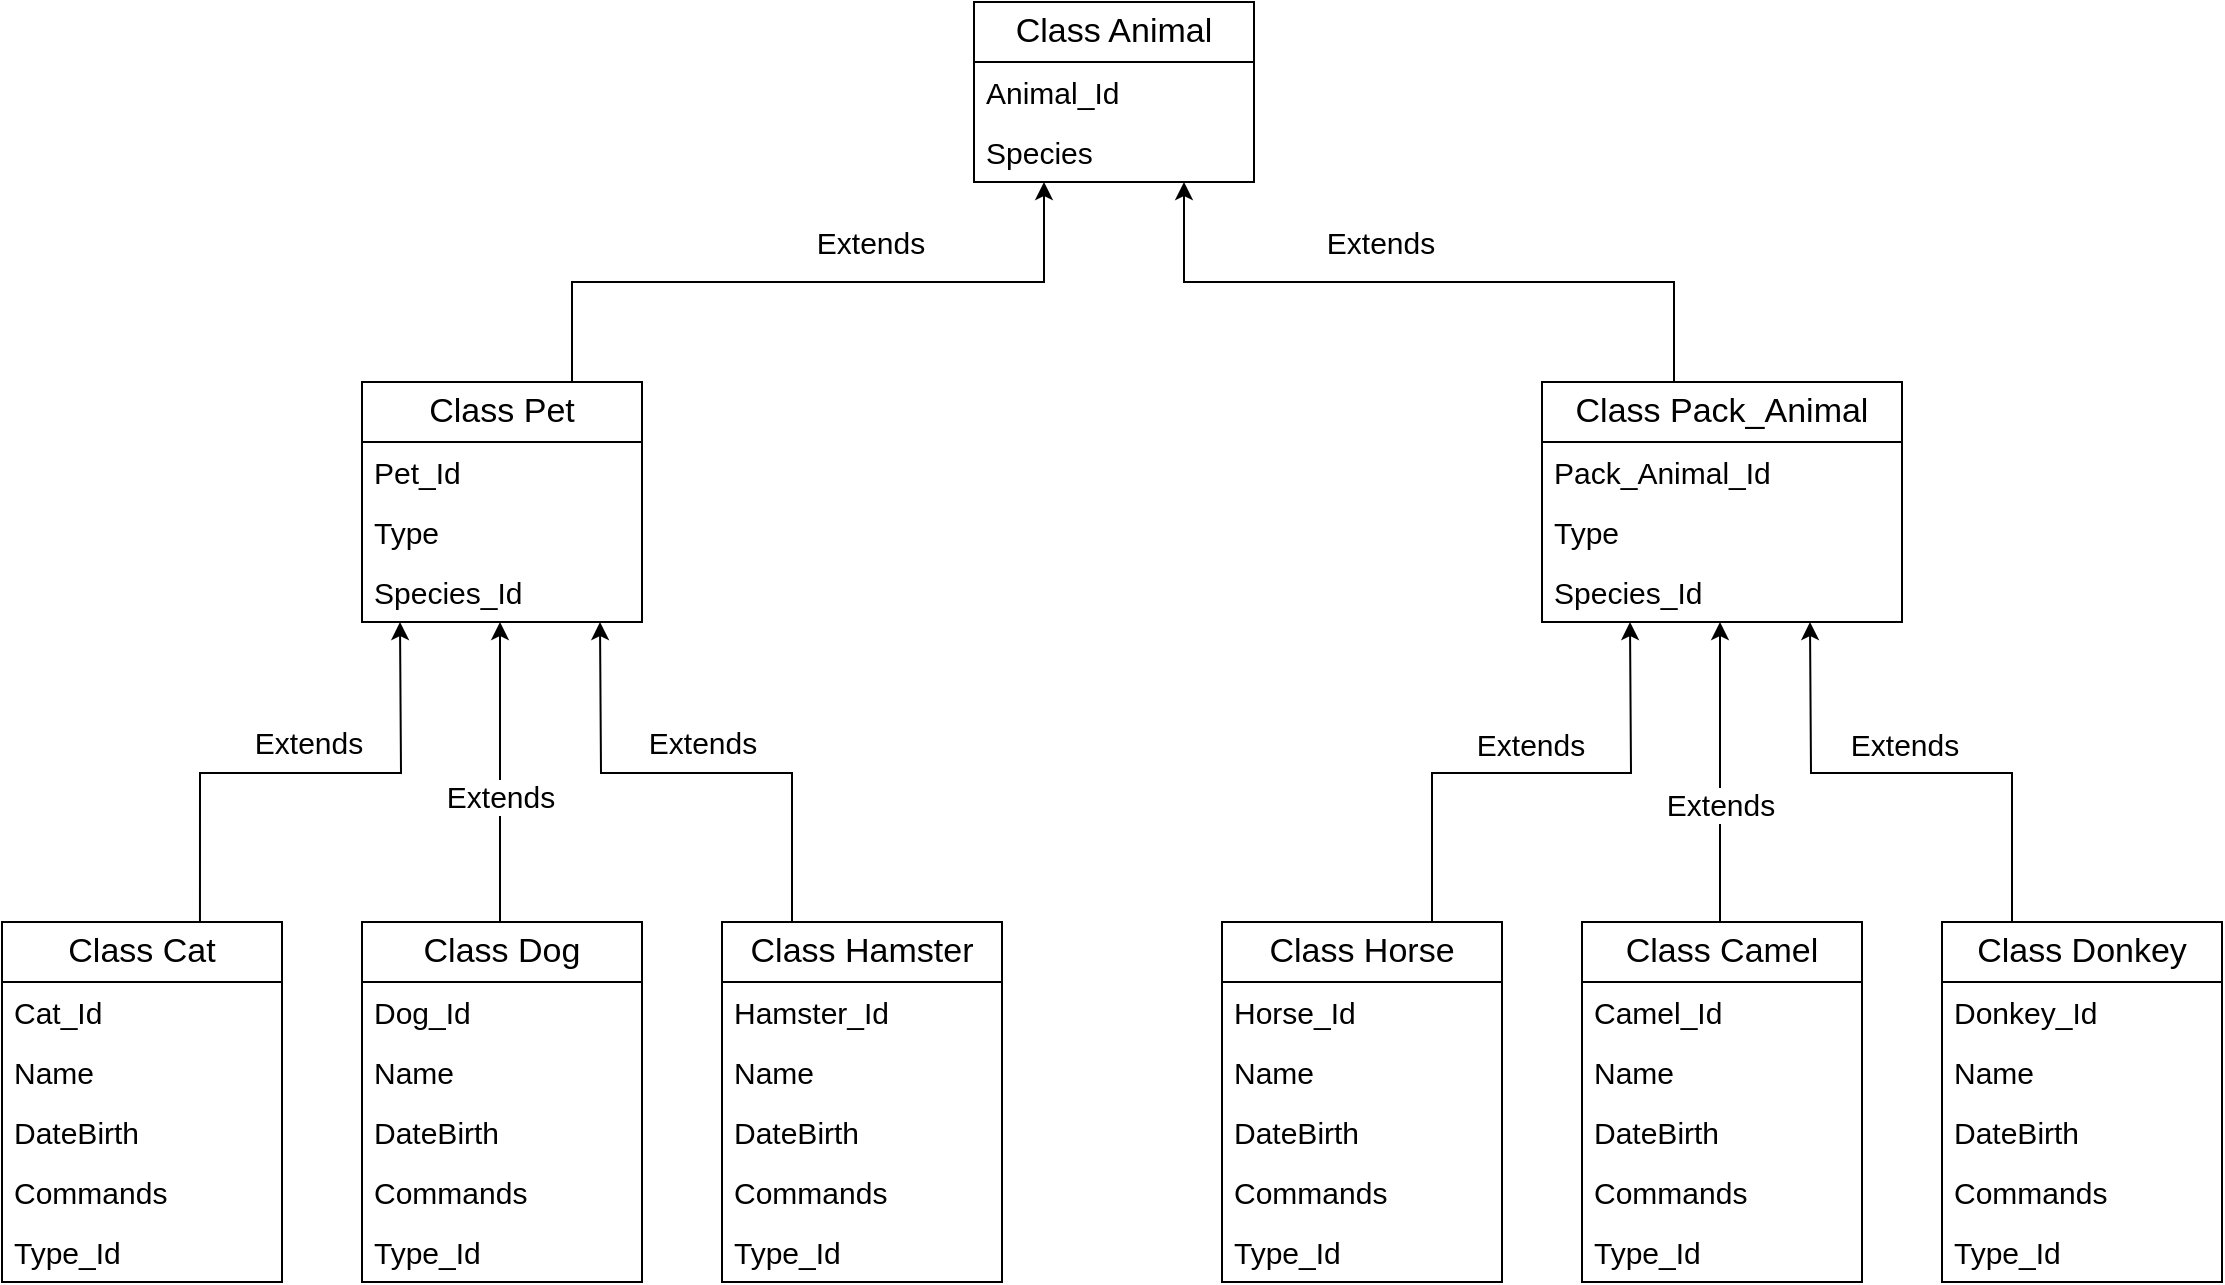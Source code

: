 <mxfile version="24.7.16">
  <diagram name="Страница — 1" id="5dr8vbnwlnJi8IfyyyjK">
    <mxGraphModel dx="2423" dy="680" grid="1" gridSize="10" guides="1" tooltips="1" connect="1" arrows="1" fold="1" page="1" pageScale="1" pageWidth="1169" pageHeight="827" math="0" shadow="0">
      <root>
        <mxCell id="0" />
        <mxCell id="1" parent="0" />
        <mxCell id="h898WmTAqoc_onu0fVNP-1" value="&lt;font style=&quot;font-size: 17px;&quot;&gt;Class Animal&lt;/font&gt;" style="swimlane;fontStyle=0;childLayout=stackLayout;horizontal=1;startSize=30;horizontalStack=0;resizeParent=1;resizeParentMax=0;resizeLast=0;collapsible=1;marginBottom=0;whiteSpace=wrap;html=1;fontSize=15;" parent="1" vertex="1">
          <mxGeometry x="-654" y="80" width="140" height="90" as="geometry" />
        </mxCell>
        <mxCell id="h898WmTAqoc_onu0fVNP-107" value="Animal_Id" style="text;strokeColor=none;fillColor=none;align=left;verticalAlign=middle;spacingLeft=4;spacingRight=4;overflow=hidden;points=[[0,0.5],[1,0.5]];portConstraint=eastwest;rotatable=0;whiteSpace=wrap;html=1;fontSize=15;" parent="h898WmTAqoc_onu0fVNP-1" vertex="1">
          <mxGeometry y="30" width="140" height="30" as="geometry" />
        </mxCell>
        <mxCell id="h898WmTAqoc_onu0fVNP-108" value="Species" style="text;strokeColor=none;fillColor=none;align=left;verticalAlign=middle;spacingLeft=4;spacingRight=4;overflow=hidden;points=[[0,0.5],[1,0.5]];portConstraint=eastwest;rotatable=0;whiteSpace=wrap;html=1;fontSize=15;" parent="h898WmTAqoc_onu0fVNP-1" vertex="1">
          <mxGeometry y="60" width="140" height="30" as="geometry" />
        </mxCell>
        <mxCell id="h898WmTAqoc_onu0fVNP-50" value="" style="endArrow=classic;html=1;rounded=0;exitX=0.75;exitY=0;exitDx=0;exitDy=0;edgeStyle=orthogonalEdgeStyle;entryX=0.25;entryY=1;entryDx=0;entryDy=0;" parent="1" target="h898WmTAqoc_onu0fVNP-1" edge="1">
          <mxGeometry width="50" height="50" relative="1" as="geometry">
            <mxPoint x="-855.0" y="270" as="sourcePoint" />
            <mxPoint x="-460" y="260" as="targetPoint" />
            <Array as="points">
              <mxPoint x="-855" y="220" />
              <mxPoint x="-619" y="220" />
            </Array>
          </mxGeometry>
        </mxCell>
        <mxCell id="h898WmTAqoc_onu0fVNP-61" value="&lt;font style=&quot;font-size: 15px;&quot;&gt;Extends&lt;/font&gt;" style="edgeLabel;html=1;align=center;verticalAlign=middle;resizable=0;points=[];" parent="h898WmTAqoc_onu0fVNP-50" vertex="1" connectable="0">
          <mxGeometry x="0.184" relative="1" as="geometry">
            <mxPoint y="-20" as="offset" />
          </mxGeometry>
        </mxCell>
        <mxCell id="h898WmTAqoc_onu0fVNP-51" value="" style="endArrow=classic;html=1;rounded=0;exitX=0.75;exitY=0;exitDx=0;exitDy=0;edgeStyle=orthogonalEdgeStyle;entryX=0.75;entryY=1;entryDx=0;entryDy=0;" parent="1" target="h898WmTAqoc_onu0fVNP-1" edge="1">
          <mxGeometry width="50" height="50" relative="1" as="geometry">
            <mxPoint x="-303.997" y="270" as="sourcePoint" />
            <mxPoint x="-539.997" y="140" as="targetPoint" />
            <Array as="points">
              <mxPoint x="-304" y="220" />
              <mxPoint x="-549" y="220" />
            </Array>
          </mxGeometry>
        </mxCell>
        <mxCell id="h898WmTAqoc_onu0fVNP-62" value="&lt;font style=&quot;font-size: 15px;&quot;&gt;Extends&lt;/font&gt;" style="edgeLabel;html=1;align=center;verticalAlign=middle;resizable=0;points=[];" parent="h898WmTAqoc_onu0fVNP-51" vertex="1" connectable="0">
          <mxGeometry x="0.143" y="-3" relative="1" as="geometry">
            <mxPoint y="-17" as="offset" />
          </mxGeometry>
        </mxCell>
        <mxCell id="h898WmTAqoc_onu0fVNP-52" value="" style="endArrow=classic;html=1;rounded=0;exitX=0.707;exitY=0;exitDx=0;exitDy=0;edgeStyle=orthogonalEdgeStyle;exitPerimeter=0;" parent="1" source="h898WmTAqoc_onu0fVNP-72" edge="1">
          <mxGeometry width="50" height="50" relative="1" as="geometry">
            <mxPoint x="-1036.0" y="540" as="sourcePoint" />
            <mxPoint x="-941" y="390" as="targetPoint" />
          </mxGeometry>
        </mxCell>
        <mxCell id="h898WmTAqoc_onu0fVNP-63" value="Extends" style="edgeLabel;html=1;align=center;verticalAlign=middle;resizable=0;points=[];fontSize=15;" parent="h898WmTAqoc_onu0fVNP-52" vertex="1" connectable="0">
          <mxGeometry x="0.021" relative="1" as="geometry">
            <mxPoint y="-16" as="offset" />
          </mxGeometry>
        </mxCell>
        <mxCell id="h898WmTAqoc_onu0fVNP-53" value="" style="endArrow=classic;html=1;rounded=0;exitX=0.5;exitY=0;exitDx=0;exitDy=0;entryX=0.5;entryY=1;entryDx=0;entryDy=0;" parent="1" edge="1">
          <mxGeometry width="50" height="50" relative="1" as="geometry">
            <mxPoint x="-891.0" y="540" as="sourcePoint" />
            <mxPoint x="-891.0" y="390" as="targetPoint" />
          </mxGeometry>
        </mxCell>
        <mxCell id="h898WmTAqoc_onu0fVNP-64" value="Extends" style="edgeLabel;html=1;align=center;verticalAlign=middle;resizable=0;points=[];fontSize=15;" parent="h898WmTAqoc_onu0fVNP-53" vertex="1" connectable="0">
          <mxGeometry x="-0.16" y="-3" relative="1" as="geometry">
            <mxPoint x="-3" as="offset" />
          </mxGeometry>
        </mxCell>
        <mxCell id="h898WmTAqoc_onu0fVNP-55" value="" style="endArrow=classic;html=1;rounded=0;exitX=0.25;exitY=0;exitDx=0;exitDy=0;edgeStyle=orthogonalEdgeStyle;" parent="1" source="h898WmTAqoc_onu0fVNP-80" edge="1">
          <mxGeometry width="50" height="50" relative="1" as="geometry">
            <mxPoint x="-746" y="540" as="sourcePoint" />
            <mxPoint x="-841" y="390" as="targetPoint" />
          </mxGeometry>
        </mxCell>
        <mxCell id="h898WmTAqoc_onu0fVNP-65" value="Extends" style="edgeLabel;html=1;align=center;verticalAlign=middle;resizable=0;points=[];fontSize=15;" parent="h898WmTAqoc_onu0fVNP-55" vertex="1" connectable="0">
          <mxGeometry x="-0.122" y="2" relative="1" as="geometry">
            <mxPoint x="-12" y="-18" as="offset" />
          </mxGeometry>
        </mxCell>
        <mxCell id="h898WmTAqoc_onu0fVNP-57" value="" style="endArrow=classic;html=1;rounded=0;exitX=0.5;exitY=0;exitDx=0;exitDy=0;entryX=0.5;entryY=1;entryDx=0;entryDy=0;" parent="1" edge="1">
          <mxGeometry width="50" height="50" relative="1" as="geometry">
            <mxPoint x="-281" y="540" as="sourcePoint" />
            <mxPoint x="-281" y="390" as="targetPoint" />
          </mxGeometry>
        </mxCell>
        <mxCell id="h898WmTAqoc_onu0fVNP-68" value="Extends" style="edgeLabel;html=1;align=center;verticalAlign=middle;resizable=0;points=[];fontSize=15;" parent="h898WmTAqoc_onu0fVNP-57" vertex="1" connectable="0">
          <mxGeometry x="-0.216" y="3" relative="1" as="geometry">
            <mxPoint x="3" as="offset" />
          </mxGeometry>
        </mxCell>
        <mxCell id="h898WmTAqoc_onu0fVNP-59" value="" style="endArrow=classic;html=1;rounded=0;exitX=0.75;exitY=0;exitDx=0;exitDy=0;entryX=0.25;entryY=1;entryDx=0;entryDy=0;edgeStyle=orthogonalEdgeStyle;" parent="1" source="h898WmTAqoc_onu0fVNP-84" edge="1">
          <mxGeometry width="50" height="50" relative="1" as="geometry">
            <mxPoint x="-426" y="540" as="sourcePoint" />
            <mxPoint x="-326" y="390" as="targetPoint" />
          </mxGeometry>
        </mxCell>
        <mxCell id="h898WmTAqoc_onu0fVNP-66" value="Extends" style="edgeLabel;html=1;align=center;verticalAlign=middle;resizable=0;points=[];fontSize=15;" parent="h898WmTAqoc_onu0fVNP-59" vertex="1" connectable="0">
          <mxGeometry x="-0.012" y="-2" relative="1" as="geometry">
            <mxPoint y="-17" as="offset" />
          </mxGeometry>
        </mxCell>
        <mxCell id="h898WmTAqoc_onu0fVNP-60" value="" style="endArrow=classic;html=1;rounded=0;exitX=0.25;exitY=0;exitDx=0;exitDy=0;entryX=0.75;entryY=1;entryDx=0;entryDy=0;edgeStyle=orthogonalEdgeStyle;" parent="1" source="h898WmTAqoc_onu0fVNP-92" edge="1">
          <mxGeometry width="50" height="50" relative="1" as="geometry">
            <mxPoint x="-136" y="540" as="sourcePoint" />
            <mxPoint x="-236" y="390" as="targetPoint" />
          </mxGeometry>
        </mxCell>
        <mxCell id="h898WmTAqoc_onu0fVNP-67" value="Extends" style="edgeLabel;html=1;align=center;verticalAlign=middle;resizable=0;points=[];fontSize=15;" parent="h898WmTAqoc_onu0fVNP-60" vertex="1" connectable="0">
          <mxGeometry x="0.028" y="4" relative="1" as="geometry">
            <mxPoint y="-19" as="offset" />
          </mxGeometry>
        </mxCell>
        <mxCell id="h898WmTAqoc_onu0fVNP-72" value="&lt;font style=&quot;font-size: 17px;&quot;&gt;Class Cat&lt;/font&gt;" style="swimlane;fontStyle=0;childLayout=stackLayout;horizontal=1;startSize=30;horizontalStack=0;resizeParent=1;resizeParentMax=0;resizeLast=0;collapsible=1;marginBottom=0;whiteSpace=wrap;html=1;" parent="1" vertex="1">
          <mxGeometry x="-1140" y="540" width="140" height="180" as="geometry" />
        </mxCell>
        <mxCell id="h898WmTAqoc_onu0fVNP-121" value="Cat_Id" style="text;strokeColor=none;fillColor=none;align=left;verticalAlign=middle;spacingLeft=4;spacingRight=4;overflow=hidden;points=[[0,0.5],[1,0.5]];portConstraint=eastwest;rotatable=0;whiteSpace=wrap;html=1;fontSize=15;" parent="h898WmTAqoc_onu0fVNP-72" vertex="1">
          <mxGeometry y="30" width="140" height="30" as="geometry" />
        </mxCell>
        <mxCell id="h898WmTAqoc_onu0fVNP-117" value="Name" style="text;strokeColor=none;fillColor=none;align=left;verticalAlign=middle;spacingLeft=4;spacingRight=4;overflow=hidden;points=[[0,0.5],[1,0.5]];portConstraint=eastwest;rotatable=0;whiteSpace=wrap;html=1;fontSize=15;" parent="h898WmTAqoc_onu0fVNP-72" vertex="1">
          <mxGeometry y="60" width="140" height="30" as="geometry" />
        </mxCell>
        <mxCell id="h898WmTAqoc_onu0fVNP-120" value="DateBirth" style="text;strokeColor=none;fillColor=none;align=left;verticalAlign=middle;spacingLeft=4;spacingRight=4;overflow=hidden;points=[[0,0.5],[1,0.5]];portConstraint=eastwest;rotatable=0;whiteSpace=wrap;html=1;fontSize=15;" parent="h898WmTAqoc_onu0fVNP-72" vertex="1">
          <mxGeometry y="90" width="140" height="30" as="geometry" />
        </mxCell>
        <mxCell id="h898WmTAqoc_onu0fVNP-119" value="Commands" style="text;strokeColor=none;fillColor=none;align=left;verticalAlign=middle;spacingLeft=4;spacingRight=4;overflow=hidden;points=[[0,0.5],[1,0.5]];portConstraint=eastwest;rotatable=0;whiteSpace=wrap;html=1;fontSize=15;" parent="h898WmTAqoc_onu0fVNP-72" vertex="1">
          <mxGeometry y="120" width="140" height="30" as="geometry" />
        </mxCell>
        <mxCell id="h898WmTAqoc_onu0fVNP-118" value="Type_Id" style="text;strokeColor=none;fillColor=none;align=left;verticalAlign=middle;spacingLeft=4;spacingRight=4;overflow=hidden;points=[[0,0.5],[1,0.5]];portConstraint=eastwest;rotatable=0;whiteSpace=wrap;html=1;fontSize=15;" parent="h898WmTAqoc_onu0fVNP-72" vertex="1">
          <mxGeometry y="150" width="140" height="30" as="geometry" />
        </mxCell>
        <mxCell id="h898WmTAqoc_onu0fVNP-76" value="&lt;font style=&quot;font-size: 17px;&quot;&gt;Class Dog&lt;/font&gt;" style="swimlane;fontStyle=0;childLayout=stackLayout;horizontal=1;startSize=30;horizontalStack=0;resizeParent=1;resizeParentMax=0;resizeLast=0;collapsible=1;marginBottom=0;whiteSpace=wrap;html=1;" parent="1" vertex="1">
          <mxGeometry x="-960" y="540" width="140" height="180" as="geometry" />
        </mxCell>
        <mxCell id="h898WmTAqoc_onu0fVNP-122" value="Dog_Id" style="text;strokeColor=none;fillColor=none;align=left;verticalAlign=middle;spacingLeft=4;spacingRight=4;overflow=hidden;points=[[0,0.5],[1,0.5]];portConstraint=eastwest;rotatable=0;whiteSpace=wrap;html=1;fontSize=15;" parent="h898WmTAqoc_onu0fVNP-76" vertex="1">
          <mxGeometry y="30" width="140" height="30" as="geometry" />
        </mxCell>
        <mxCell id="h898WmTAqoc_onu0fVNP-123" value="Name" style="text;strokeColor=none;fillColor=none;align=left;verticalAlign=middle;spacingLeft=4;spacingRight=4;overflow=hidden;points=[[0,0.5],[1,0.5]];portConstraint=eastwest;rotatable=0;whiteSpace=wrap;html=1;fontSize=15;" parent="h898WmTAqoc_onu0fVNP-76" vertex="1">
          <mxGeometry y="60" width="140" height="30" as="geometry" />
        </mxCell>
        <mxCell id="h898WmTAqoc_onu0fVNP-124" value="DateBirth" style="text;strokeColor=none;fillColor=none;align=left;verticalAlign=middle;spacingLeft=4;spacingRight=4;overflow=hidden;points=[[0,0.5],[1,0.5]];portConstraint=eastwest;rotatable=0;whiteSpace=wrap;html=1;fontSize=15;" parent="h898WmTAqoc_onu0fVNP-76" vertex="1">
          <mxGeometry y="90" width="140" height="30" as="geometry" />
        </mxCell>
        <mxCell id="h898WmTAqoc_onu0fVNP-125" value="Commands" style="text;strokeColor=none;fillColor=none;align=left;verticalAlign=middle;spacingLeft=4;spacingRight=4;overflow=hidden;points=[[0,0.5],[1,0.5]];portConstraint=eastwest;rotatable=0;whiteSpace=wrap;html=1;fontSize=15;" parent="h898WmTAqoc_onu0fVNP-76" vertex="1">
          <mxGeometry y="120" width="140" height="30" as="geometry" />
        </mxCell>
        <mxCell id="h898WmTAqoc_onu0fVNP-126" value="Type_Id" style="text;strokeColor=none;fillColor=none;align=left;verticalAlign=middle;spacingLeft=4;spacingRight=4;overflow=hidden;points=[[0,0.5],[1,0.5]];portConstraint=eastwest;rotatable=0;whiteSpace=wrap;html=1;fontSize=15;" parent="h898WmTAqoc_onu0fVNP-76" vertex="1">
          <mxGeometry y="150" width="140" height="30" as="geometry" />
        </mxCell>
        <mxCell id="h898WmTAqoc_onu0fVNP-80" value="&lt;font style=&quot;font-size: 17px;&quot;&gt;Class Hamster&lt;/font&gt;" style="swimlane;fontStyle=0;childLayout=stackLayout;horizontal=1;startSize=30;horizontalStack=0;resizeParent=1;resizeParentMax=0;resizeLast=0;collapsible=1;marginBottom=0;whiteSpace=wrap;html=1;" parent="1" vertex="1">
          <mxGeometry x="-780" y="540" width="140" height="180" as="geometry" />
        </mxCell>
        <mxCell id="h898WmTAqoc_onu0fVNP-127" value="Hamster_Id" style="text;strokeColor=none;fillColor=none;align=left;verticalAlign=middle;spacingLeft=4;spacingRight=4;overflow=hidden;points=[[0,0.5],[1,0.5]];portConstraint=eastwest;rotatable=0;whiteSpace=wrap;html=1;fontSize=15;" parent="h898WmTAqoc_onu0fVNP-80" vertex="1">
          <mxGeometry y="30" width="140" height="30" as="geometry" />
        </mxCell>
        <mxCell id="h898WmTAqoc_onu0fVNP-128" value="Name" style="text;strokeColor=none;fillColor=none;align=left;verticalAlign=middle;spacingLeft=4;spacingRight=4;overflow=hidden;points=[[0,0.5],[1,0.5]];portConstraint=eastwest;rotatable=0;whiteSpace=wrap;html=1;fontSize=15;" parent="h898WmTAqoc_onu0fVNP-80" vertex="1">
          <mxGeometry y="60" width="140" height="30" as="geometry" />
        </mxCell>
        <mxCell id="h898WmTAqoc_onu0fVNP-129" value="DateBirth" style="text;strokeColor=none;fillColor=none;align=left;verticalAlign=middle;spacingLeft=4;spacingRight=4;overflow=hidden;points=[[0,0.5],[1,0.5]];portConstraint=eastwest;rotatable=0;whiteSpace=wrap;html=1;fontSize=15;" parent="h898WmTAqoc_onu0fVNP-80" vertex="1">
          <mxGeometry y="90" width="140" height="30" as="geometry" />
        </mxCell>
        <mxCell id="h898WmTAqoc_onu0fVNP-130" value="Commands" style="text;strokeColor=none;fillColor=none;align=left;verticalAlign=middle;spacingLeft=4;spacingRight=4;overflow=hidden;points=[[0,0.5],[1,0.5]];portConstraint=eastwest;rotatable=0;whiteSpace=wrap;html=1;fontSize=15;" parent="h898WmTAqoc_onu0fVNP-80" vertex="1">
          <mxGeometry y="120" width="140" height="30" as="geometry" />
        </mxCell>
        <mxCell id="h898WmTAqoc_onu0fVNP-131" value="Type_Id" style="text;strokeColor=none;fillColor=none;align=left;verticalAlign=middle;spacingLeft=4;spacingRight=4;overflow=hidden;points=[[0,0.5],[1,0.5]];portConstraint=eastwest;rotatable=0;whiteSpace=wrap;html=1;fontSize=15;" parent="h898WmTAqoc_onu0fVNP-80" vertex="1">
          <mxGeometry y="150" width="140" height="30" as="geometry" />
        </mxCell>
        <mxCell id="h898WmTAqoc_onu0fVNP-84" value="&lt;font style=&quot;font-size: 17px;&quot;&gt;Class Horse&lt;/font&gt;" style="swimlane;fontStyle=0;childLayout=stackLayout;horizontal=1;startSize=30;horizontalStack=0;resizeParent=1;resizeParentMax=0;resizeLast=0;collapsible=1;marginBottom=0;whiteSpace=wrap;html=1;" parent="1" vertex="1">
          <mxGeometry x="-530" y="540" width="140" height="180" as="geometry" />
        </mxCell>
        <mxCell id="h898WmTAqoc_onu0fVNP-132" value="Horse_Id" style="text;strokeColor=none;fillColor=none;align=left;verticalAlign=middle;spacingLeft=4;spacingRight=4;overflow=hidden;points=[[0,0.5],[1,0.5]];portConstraint=eastwest;rotatable=0;whiteSpace=wrap;html=1;fontSize=15;" parent="h898WmTAqoc_onu0fVNP-84" vertex="1">
          <mxGeometry y="30" width="140" height="30" as="geometry" />
        </mxCell>
        <mxCell id="h898WmTAqoc_onu0fVNP-133" value="Name" style="text;strokeColor=none;fillColor=none;align=left;verticalAlign=middle;spacingLeft=4;spacingRight=4;overflow=hidden;points=[[0,0.5],[1,0.5]];portConstraint=eastwest;rotatable=0;whiteSpace=wrap;html=1;fontSize=15;" parent="h898WmTAqoc_onu0fVNP-84" vertex="1">
          <mxGeometry y="60" width="140" height="30" as="geometry" />
        </mxCell>
        <mxCell id="h898WmTAqoc_onu0fVNP-134" value="DateBirth" style="text;strokeColor=none;fillColor=none;align=left;verticalAlign=middle;spacingLeft=4;spacingRight=4;overflow=hidden;points=[[0,0.5],[1,0.5]];portConstraint=eastwest;rotatable=0;whiteSpace=wrap;html=1;fontSize=15;" parent="h898WmTAqoc_onu0fVNP-84" vertex="1">
          <mxGeometry y="90" width="140" height="30" as="geometry" />
        </mxCell>
        <mxCell id="h898WmTAqoc_onu0fVNP-135" value="Commands" style="text;strokeColor=none;fillColor=none;align=left;verticalAlign=middle;spacingLeft=4;spacingRight=4;overflow=hidden;points=[[0,0.5],[1,0.5]];portConstraint=eastwest;rotatable=0;whiteSpace=wrap;html=1;fontSize=15;" parent="h898WmTAqoc_onu0fVNP-84" vertex="1">
          <mxGeometry y="120" width="140" height="30" as="geometry" />
        </mxCell>
        <mxCell id="h898WmTAqoc_onu0fVNP-136" value="Type_Id" style="text;strokeColor=none;fillColor=none;align=left;verticalAlign=middle;spacingLeft=4;spacingRight=4;overflow=hidden;points=[[0,0.5],[1,0.5]];portConstraint=eastwest;rotatable=0;whiteSpace=wrap;html=1;fontSize=15;" parent="h898WmTAqoc_onu0fVNP-84" vertex="1">
          <mxGeometry y="150" width="140" height="30" as="geometry" />
        </mxCell>
        <mxCell id="h898WmTAqoc_onu0fVNP-88" value="&lt;font style=&quot;font-size: 17px;&quot;&gt;Class Camel&lt;/font&gt;" style="swimlane;fontStyle=0;childLayout=stackLayout;horizontal=1;startSize=30;horizontalStack=0;resizeParent=1;resizeParentMax=0;resizeLast=0;collapsible=1;marginBottom=0;whiteSpace=wrap;html=1;" parent="1" vertex="1">
          <mxGeometry x="-350" y="540" width="140" height="180" as="geometry" />
        </mxCell>
        <mxCell id="h898WmTAqoc_onu0fVNP-137" value="Camel_Id" style="text;strokeColor=none;fillColor=none;align=left;verticalAlign=middle;spacingLeft=4;spacingRight=4;overflow=hidden;points=[[0,0.5],[1,0.5]];portConstraint=eastwest;rotatable=0;whiteSpace=wrap;html=1;fontSize=15;" parent="h898WmTAqoc_onu0fVNP-88" vertex="1">
          <mxGeometry y="30" width="140" height="30" as="geometry" />
        </mxCell>
        <mxCell id="h898WmTAqoc_onu0fVNP-138" value="Name" style="text;strokeColor=none;fillColor=none;align=left;verticalAlign=middle;spacingLeft=4;spacingRight=4;overflow=hidden;points=[[0,0.5],[1,0.5]];portConstraint=eastwest;rotatable=0;whiteSpace=wrap;html=1;fontSize=15;" parent="h898WmTAqoc_onu0fVNP-88" vertex="1">
          <mxGeometry y="60" width="140" height="30" as="geometry" />
        </mxCell>
        <mxCell id="h898WmTAqoc_onu0fVNP-139" value="DateBirth" style="text;strokeColor=none;fillColor=none;align=left;verticalAlign=middle;spacingLeft=4;spacingRight=4;overflow=hidden;points=[[0,0.5],[1,0.5]];portConstraint=eastwest;rotatable=0;whiteSpace=wrap;html=1;fontSize=15;" parent="h898WmTAqoc_onu0fVNP-88" vertex="1">
          <mxGeometry y="90" width="140" height="30" as="geometry" />
        </mxCell>
        <mxCell id="h898WmTAqoc_onu0fVNP-140" value="Commands" style="text;strokeColor=none;fillColor=none;align=left;verticalAlign=middle;spacingLeft=4;spacingRight=4;overflow=hidden;points=[[0,0.5],[1,0.5]];portConstraint=eastwest;rotatable=0;whiteSpace=wrap;html=1;fontSize=15;" parent="h898WmTAqoc_onu0fVNP-88" vertex="1">
          <mxGeometry y="120" width="140" height="30" as="geometry" />
        </mxCell>
        <mxCell id="h898WmTAqoc_onu0fVNP-141" value="Type_Id" style="text;strokeColor=none;fillColor=none;align=left;verticalAlign=middle;spacingLeft=4;spacingRight=4;overflow=hidden;points=[[0,0.5],[1,0.5]];portConstraint=eastwest;rotatable=0;whiteSpace=wrap;html=1;fontSize=15;" parent="h898WmTAqoc_onu0fVNP-88" vertex="1">
          <mxGeometry y="150" width="140" height="30" as="geometry" />
        </mxCell>
        <mxCell id="h898WmTAqoc_onu0fVNP-92" value="&lt;font style=&quot;font-size: 17px;&quot;&gt;Class Donkey&lt;/font&gt;" style="swimlane;fontStyle=0;childLayout=stackLayout;horizontal=1;startSize=30;horizontalStack=0;resizeParent=1;resizeParentMax=0;resizeLast=0;collapsible=1;marginBottom=0;whiteSpace=wrap;html=1;" parent="1" vertex="1">
          <mxGeometry x="-170" y="540" width="140" height="180" as="geometry" />
        </mxCell>
        <mxCell id="h898WmTAqoc_onu0fVNP-142" value="Donkey_Id" style="text;strokeColor=none;fillColor=none;align=left;verticalAlign=middle;spacingLeft=4;spacingRight=4;overflow=hidden;points=[[0,0.5],[1,0.5]];portConstraint=eastwest;rotatable=0;whiteSpace=wrap;html=1;fontSize=15;" parent="h898WmTAqoc_onu0fVNP-92" vertex="1">
          <mxGeometry y="30" width="140" height="30" as="geometry" />
        </mxCell>
        <mxCell id="h898WmTAqoc_onu0fVNP-143" value="Name" style="text;strokeColor=none;fillColor=none;align=left;verticalAlign=middle;spacingLeft=4;spacingRight=4;overflow=hidden;points=[[0,0.5],[1,0.5]];portConstraint=eastwest;rotatable=0;whiteSpace=wrap;html=1;fontSize=15;" parent="h898WmTAqoc_onu0fVNP-92" vertex="1">
          <mxGeometry y="60" width="140" height="30" as="geometry" />
        </mxCell>
        <mxCell id="h898WmTAqoc_onu0fVNP-144" value="DateBirth" style="text;strokeColor=none;fillColor=none;align=left;verticalAlign=middle;spacingLeft=4;spacingRight=4;overflow=hidden;points=[[0,0.5],[1,0.5]];portConstraint=eastwest;rotatable=0;whiteSpace=wrap;html=1;fontSize=15;" parent="h898WmTAqoc_onu0fVNP-92" vertex="1">
          <mxGeometry y="90" width="140" height="30" as="geometry" />
        </mxCell>
        <mxCell id="h898WmTAqoc_onu0fVNP-145" value="Commands" style="text;strokeColor=none;fillColor=none;align=left;verticalAlign=middle;spacingLeft=4;spacingRight=4;overflow=hidden;points=[[0,0.5],[1,0.5]];portConstraint=eastwest;rotatable=0;whiteSpace=wrap;html=1;fontSize=15;" parent="h898WmTAqoc_onu0fVNP-92" vertex="1">
          <mxGeometry y="120" width="140" height="30" as="geometry" />
        </mxCell>
        <mxCell id="h898WmTAqoc_onu0fVNP-146" value="Type_Id" style="text;strokeColor=none;fillColor=none;align=left;verticalAlign=middle;spacingLeft=4;spacingRight=4;overflow=hidden;points=[[0,0.5],[1,0.5]];portConstraint=eastwest;rotatable=0;whiteSpace=wrap;html=1;fontSize=15;" parent="h898WmTAqoc_onu0fVNP-92" vertex="1">
          <mxGeometry y="150" width="140" height="30" as="geometry" />
        </mxCell>
        <mxCell id="h898WmTAqoc_onu0fVNP-96" value="&lt;span style=&quot;font-size: 17px;&quot;&gt;Class Pet&lt;/span&gt;" style="swimlane;fontStyle=0;childLayout=stackLayout;horizontal=1;startSize=30;horizontalStack=0;resizeParent=1;resizeParentMax=0;resizeLast=0;collapsible=1;marginBottom=0;whiteSpace=wrap;html=1;" parent="1" vertex="1">
          <mxGeometry x="-960" y="270" width="140" height="120" as="geometry" />
        </mxCell>
        <mxCell id="h898WmTAqoc_onu0fVNP-97" value="Pet_Id" style="text;strokeColor=none;fillColor=none;align=left;verticalAlign=middle;spacingLeft=4;spacingRight=4;overflow=hidden;points=[[0,0.5],[1,0.5]];portConstraint=eastwest;rotatable=0;whiteSpace=wrap;html=1;fontSize=15;" parent="h898WmTAqoc_onu0fVNP-96" vertex="1">
          <mxGeometry y="30" width="140" height="30" as="geometry" />
        </mxCell>
        <mxCell id="h898WmTAqoc_onu0fVNP-98" value="Type" style="text;strokeColor=none;fillColor=none;align=left;verticalAlign=middle;spacingLeft=4;spacingRight=4;overflow=hidden;points=[[0,0.5],[1,0.5]];portConstraint=eastwest;rotatable=0;whiteSpace=wrap;html=1;fontSize=15;" parent="h898WmTAqoc_onu0fVNP-96" vertex="1">
          <mxGeometry y="60" width="140" height="30" as="geometry" />
        </mxCell>
        <mxCell id="h898WmTAqoc_onu0fVNP-99" value="Species_Id" style="text;strokeColor=none;fillColor=none;align=left;verticalAlign=middle;spacingLeft=4;spacingRight=4;overflow=hidden;points=[[0,0.5],[1,0.5]];portConstraint=eastwest;rotatable=0;whiteSpace=wrap;html=1;fontSize=15;" parent="h898WmTAqoc_onu0fVNP-96" vertex="1">
          <mxGeometry y="90" width="140" height="30" as="geometry" />
        </mxCell>
        <mxCell id="h898WmTAqoc_onu0fVNP-100" value="&lt;span style=&quot;font-size: 17px;&quot;&gt;Class Pack_Animal&lt;/span&gt;" style="swimlane;fontStyle=0;childLayout=stackLayout;horizontal=1;startSize=30;horizontalStack=0;resizeParent=1;resizeParentMax=0;resizeLast=0;collapsible=1;marginBottom=0;whiteSpace=wrap;html=1;" parent="1" vertex="1">
          <mxGeometry x="-370" y="270" width="180" height="120" as="geometry" />
        </mxCell>
        <mxCell id="h898WmTAqoc_onu0fVNP-114" value="Pack_Animal_Id" style="text;strokeColor=none;fillColor=none;align=left;verticalAlign=middle;spacingLeft=4;spacingRight=4;overflow=hidden;points=[[0,0.5],[1,0.5]];portConstraint=eastwest;rotatable=0;whiteSpace=wrap;html=1;fontSize=15;" parent="h898WmTAqoc_onu0fVNP-100" vertex="1">
          <mxGeometry y="30" width="180" height="30" as="geometry" />
        </mxCell>
        <mxCell id="h898WmTAqoc_onu0fVNP-115" value="Type" style="text;strokeColor=none;fillColor=none;align=left;verticalAlign=middle;spacingLeft=4;spacingRight=4;overflow=hidden;points=[[0,0.5],[1,0.5]];portConstraint=eastwest;rotatable=0;whiteSpace=wrap;html=1;fontSize=15;" parent="h898WmTAqoc_onu0fVNP-100" vertex="1">
          <mxGeometry y="60" width="180" height="30" as="geometry" />
        </mxCell>
        <mxCell id="h898WmTAqoc_onu0fVNP-116" value="Species_Id" style="text;strokeColor=none;fillColor=none;align=left;verticalAlign=middle;spacingLeft=4;spacingRight=4;overflow=hidden;points=[[0,0.5],[1,0.5]];portConstraint=eastwest;rotatable=0;whiteSpace=wrap;html=1;fontSize=15;" parent="h898WmTAqoc_onu0fVNP-100" vertex="1">
          <mxGeometry y="90" width="180" height="30" as="geometry" />
        </mxCell>
      </root>
    </mxGraphModel>
  </diagram>
</mxfile>
